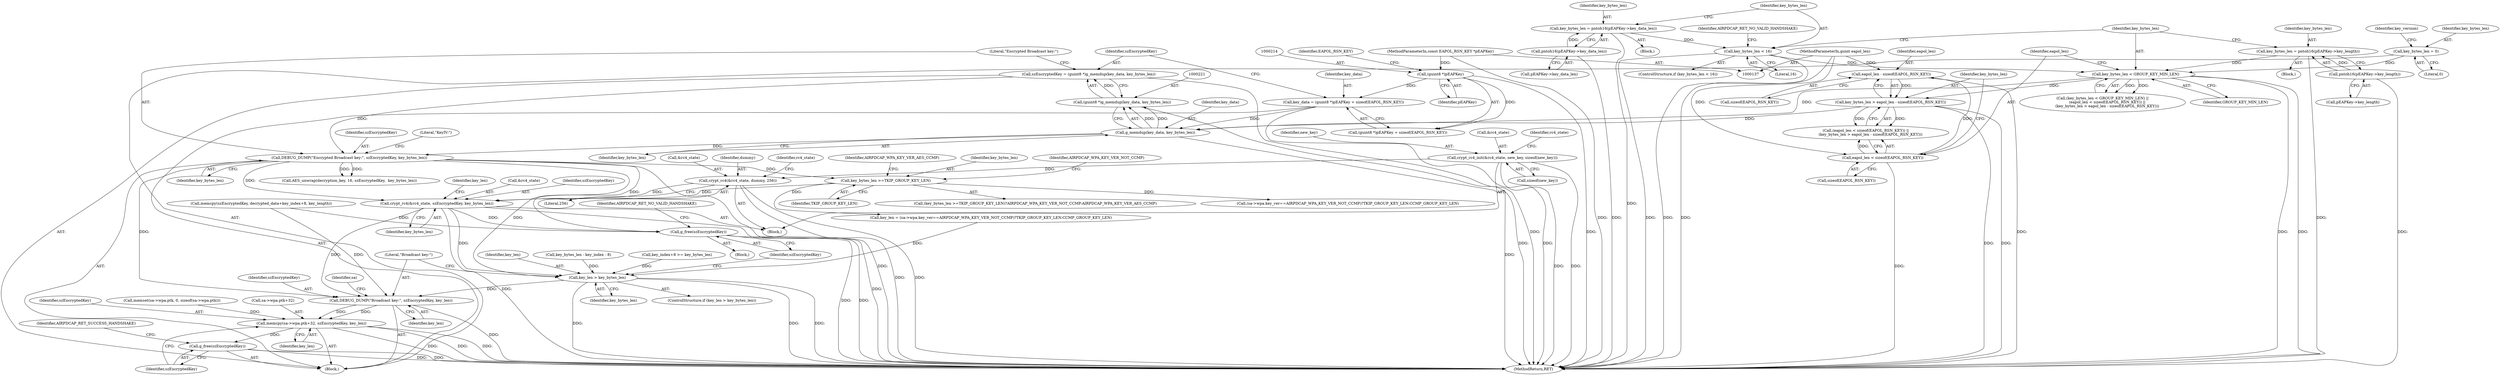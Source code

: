 digraph "0_wireshark_b6d838eebf4456192360654092e5587c5207f185@API" {
"1000303" [label="(Call,crypt_rc4(&rc4_state, szEncryptedKey, key_bytes_len))"];
"1000298" [label="(Call,crypt_rc4(&rc4_state, dummy, 256))"];
"1000292" [label="(Call,crypt_rc4_init(&rc4_state, new_key, sizeof(new_key)))"];
"1000225" [label="(Call,DEBUG_DUMP(\"Encrypted Broadcast key:\", szEncryptedKey, key_bytes_len))"];
"1000218" [label="(Call,szEncryptedKey = (guint8 *)g_memdup(key_data, key_bytes_len))"];
"1000220" [label="(Call,(guint8 *)g_memdup(key_data, key_bytes_len))"];
"1000222" [label="(Call,g_memdup(key_data, key_bytes_len))"];
"1000210" [label="(Call,key_data = (guint8 *)pEAPKey + sizeof(EAPOL_RSN_KEY))"];
"1000213" [label="(Call,(guint8 *)pEAPKey)"];
"1000138" [label="(MethodParameterIn,const EAPOL_RSN_KEY *pEAPKey)"];
"1000193" [label="(Call,key_bytes_len < GROUP_KEY_MIN_LEN)"];
"1000185" [label="(Call,key_bytes_len < 16)"];
"1000178" [label="(Call,key_bytes_len = pntoh16(pEAPKey->key_data_len))"];
"1000180" [label="(Call,pntoh16(pEAPKey->key_data_len))"];
"1000166" [label="(Call,key_bytes_len = pntoh16(pEAPKey->key_length))"];
"1000168" [label="(Call,pntoh16(pEAPKey->key_length))"];
"1000147" [label="(Call,key_bytes_len = 0)"];
"1000201" [label="(Call,key_bytes_len > eapol_len - sizeof(EAPOL_RSN_KEY))"];
"1000203" [label="(Call,eapol_len - sizeof(EAPOL_RSN_KEY))"];
"1000197" [label="(Call,eapol_len < sizeof(EAPOL_RSN_KEY))"];
"1000141" [label="(MethodParameterIn,guint eapol_len)"];
"1000271" [label="(Call,key_bytes_len >=TKIP_GROUP_KEY_LEN)"];
"1000485" [label="(Call,key_len > key_bytes_len)"];
"1000493" [label="(Call,DEBUG_DUMP(\"Broadcast key:\", szEncryptedKey, key_len))"];
"1000521" [label="(Call,memcpy(sa->wpa.ptk+32, szEncryptedKey, key_len))"];
"1000531" [label="(Call,g_free(szEncryptedKey))"];
"1000489" [label="(Call,g_free(szEncryptedKey))"];
"1000292" [label="(Call,crypt_rc4_init(&rc4_state, new_key, sizeof(new_key)))"];
"1000486" [label="(Identifier,key_len)"];
"1000220" [label="(Call,(guint8 *)g_memdup(key_data, key_bytes_len))"];
"1000186" [label="(Identifier,key_bytes_len)"];
"1000273" [label="(Identifier,TKIP_GROUP_KEY_LEN)"];
"1000522" [label="(Call,sa->wpa.ptk+32)"];
"1000212" [label="(Call,(guint8 *)pEAPKey + sizeof(EAPOL_RSN_KEY))"];
"1000270" [label="(Call,(key_bytes_len >=TKIP_GROUP_KEY_LEN)?AIRPDCAP_WPA_KEY_VER_NOT_CCMP:AIRPDCAP_WPA_KEY_VER_AES_CCMP)"];
"1000530" [label="(Identifier,key_len)"];
"1000487" [label="(Identifier,key_bytes_len)"];
"1000301" [label="(Identifier,dummy)"];
"1000213" [label="(Call,(guint8 *)pEAPKey)"];
"1000141" [label="(MethodParameterIn,guint eapol_len)"];
"1000210" [label="(Call,key_data = (guint8 *)pEAPKey + sizeof(EAPOL_RSN_KEY))"];
"1000219" [label="(Identifier,szEncryptedKey)"];
"1000271" [label="(Call,key_bytes_len >=TKIP_GROUP_KEY_LEN)"];
"1000494" [label="(Literal,\"Broadcast key:\")"];
"1000211" [label="(Identifier,key_data)"];
"1000217" [label="(Identifier,EAPOL_RSN_KEY)"];
"1000178" [label="(Call,key_bytes_len = pntoh16(pEAPKey->key_data_len))"];
"1000304" [label="(Call,&rc4_state)"];
"1000228" [label="(Identifier,key_bytes_len)"];
"1000275" [label="(Identifier,AIRPDCAP_WPA_KEY_VER_AES_CCMP)"];
"1000195" [label="(Identifier,GROUP_KEY_MIN_LEN)"];
"1000154" [label="(Identifier,key_version)"];
"1000179" [label="(Identifier,key_bytes_len)"];
"1000306" [label="(Identifier,szEncryptedKey)"];
"1000484" [label="(ControlStructure,if (key_len > key_bytes_len))"];
"1000227" [label="(Identifier,szEncryptedKey)"];
"1000495" [label="(Identifier,szEncryptedKey)"];
"1000473" [label="(Identifier,key_len)"];
"1000177" [label="(Block,)"];
"1000167" [label="(Identifier,key_bytes_len)"];
"1000215" [label="(Identifier,pEAPKey)"];
"1000496" [label="(Identifier,key_len)"];
"1000205" [label="(Call,sizeof(EAPOL_RSN_KEY))"];
"1000142" [label="(Block,)"];
"1000169" [label="(Call,pEAPKey->key_length)"];
"1000492" [label="(Identifier,AIRPDCAP_RET_NO_VALID_HANDSHAKE)"];
"1000488" [label="(Block,)"];
"1000489" [label="(Call,g_free(szEncryptedKey))"];
"1000168" [label="(Call,pntoh16(pEAPKey->key_length))"];
"1000423" [label="(Call,key_bytes_len - key_index - 8)"];
"1000149" [label="(Literal,0)"];
"1000272" [label="(Identifier,key_bytes_len)"];
"1000226" [label="(Literal,\"Encrypted Broadcast key:\")"];
"1000192" [label="(Call,(key_bytes_len < GROUP_KEY_MIN_LEN) ||\n        (eapol_len < sizeof(EAPOL_RSN_KEY)) ||\n        (key_bytes_len > eapol_len - sizeof(EAPOL_RSN_KEY)))"];
"1000260" [label="(Block,)"];
"1000521" [label="(Call,memcpy(sa->wpa.ptk+32, szEncryptedKey, key_len))"];
"1000296" [label="(Call,sizeof(new_key))"];
"1000224" [label="(Identifier,key_bytes_len)"];
"1000490" [label="(Identifier,szEncryptedKey)"];
"1000531" [label="(Call,g_free(szEncryptedKey))"];
"1000222" [label="(Call,g_memdup(key_data, key_bytes_len))"];
"1000303" [label="(Call,crypt_rc4(&rc4_state, szEncryptedKey, key_bytes_len))"];
"1000204" [label="(Identifier,eapol_len)"];
"1000485" [label="(Call,key_len > key_bytes_len)"];
"1000529" [label="(Identifier,szEncryptedKey)"];
"1000535" [label="(MethodReturn,RET)"];
"1000305" [label="(Identifier,rc4_state)"];
"1000190" [label="(Identifier,AIRPDCAP_RET_NO_VALID_HANDSHAKE)"];
"1000474" [label="(Call,(sa->wpa.key_ver==AIRPDCAP_WPA_KEY_VER_NOT_CCMP)?TKIP_GROUP_KEY_LEN:CCMP_GROUP_KEY_LEN)"];
"1000148" [label="(Identifier,key_bytes_len)"];
"1000147" [label="(Call,key_bytes_len = 0)"];
"1000299" [label="(Call,&rc4_state)"];
"1000230" [label="(Literal,\"KeyIV:\")"];
"1000320" [label="(Call,AES_unwrap(decryption_key, 16, szEncryptedKey,  key_bytes_len))"];
"1000300" [label="(Identifier,rc4_state)"];
"1000532" [label="(Identifier,szEncryptedKey)"];
"1000274" [label="(Identifier,AIRPDCAP_WPA_KEY_VER_NOT_CCMP)"];
"1000197" [label="(Call,eapol_len < sizeof(EAPOL_RSN_KEY))"];
"1000166" [label="(Call,key_bytes_len = pntoh16(pEAPKey->key_length))"];
"1000307" [label="(Identifier,key_bytes_len)"];
"1000198" [label="(Identifier,eapol_len)"];
"1000196" [label="(Call,(eapol_len < sizeof(EAPOL_RSN_KEY)) ||\n        (key_bytes_len > eapol_len - sizeof(EAPOL_RSN_KEY)))"];
"1000223" [label="(Identifier,key_data)"];
"1000194" [label="(Identifier,key_bytes_len)"];
"1000416" [label="(Call,key_index+8 >= key_bytes_len)"];
"1000180" [label="(Call,pntoh16(pEAPKey->key_data_len))"];
"1000225" [label="(Call,DEBUG_DUMP(\"Encrypted Broadcast key:\", szEncryptedKey, key_bytes_len))"];
"1000295" [label="(Identifier,new_key)"];
"1000499" [label="(Identifier,sa)"];
"1000165" [label="(Block,)"];
"1000184" [label="(ControlStructure,if (key_bytes_len < 16))"];
"1000138" [label="(MethodParameterIn,const EAPOL_RSN_KEY *pEAPKey)"];
"1000203" [label="(Call,eapol_len - sizeof(EAPOL_RSN_KEY))"];
"1000298" [label="(Call,crypt_rc4(&rc4_state, dummy, 256))"];
"1000472" [label="(Call,key_len = (sa->wpa.key_ver==AIRPDCAP_WPA_KEY_VER_NOT_CCMP)?TKIP_GROUP_KEY_LEN:CCMP_GROUP_KEY_LEN)"];
"1000508" [label="(Call,memset(sa->wpa.ptk, 0, sizeof(sa->wpa.ptk)))"];
"1000187" [label="(Literal,16)"];
"1000293" [label="(Call,&rc4_state)"];
"1000202" [label="(Identifier,key_bytes_len)"];
"1000493" [label="(Call,DEBUG_DUMP(\"Broadcast key:\", szEncryptedKey, key_len))"];
"1000201" [label="(Call,key_bytes_len > eapol_len - sizeof(EAPOL_RSN_KEY))"];
"1000218" [label="(Call,szEncryptedKey = (guint8 *)g_memdup(key_data, key_bytes_len))"];
"1000185" [label="(Call,key_bytes_len < 16)"];
"1000199" [label="(Call,sizeof(EAPOL_RSN_KEY))"];
"1000193" [label="(Call,key_bytes_len < GROUP_KEY_MIN_LEN)"];
"1000534" [label="(Identifier,AIRPDCAP_RET_SUCCESS_HANDSHAKE)"];
"1000435" [label="(Call,memcpy(szEncryptedKey, decrypted_data+key_index+8, key_length))"];
"1000302" [label="(Literal,256)"];
"1000181" [label="(Call,pEAPKey->key_data_len)"];
"1000303" -> "1000260"  [label="AST: "];
"1000303" -> "1000307"  [label="CFG: "];
"1000304" -> "1000303"  [label="AST: "];
"1000306" -> "1000303"  [label="AST: "];
"1000307" -> "1000303"  [label="AST: "];
"1000473" -> "1000303"  [label="CFG: "];
"1000303" -> "1000535"  [label="DDG: "];
"1000303" -> "1000535"  [label="DDG: "];
"1000298" -> "1000303"  [label="DDG: "];
"1000225" -> "1000303"  [label="DDG: "];
"1000271" -> "1000303"  [label="DDG: "];
"1000303" -> "1000485"  [label="DDG: "];
"1000303" -> "1000489"  [label="DDG: "];
"1000303" -> "1000493"  [label="DDG: "];
"1000298" -> "1000260"  [label="AST: "];
"1000298" -> "1000302"  [label="CFG: "];
"1000299" -> "1000298"  [label="AST: "];
"1000301" -> "1000298"  [label="AST: "];
"1000302" -> "1000298"  [label="AST: "];
"1000305" -> "1000298"  [label="CFG: "];
"1000298" -> "1000535"  [label="DDG: "];
"1000298" -> "1000535"  [label="DDG: "];
"1000292" -> "1000298"  [label="DDG: "];
"1000292" -> "1000260"  [label="AST: "];
"1000292" -> "1000296"  [label="CFG: "];
"1000293" -> "1000292"  [label="AST: "];
"1000295" -> "1000292"  [label="AST: "];
"1000296" -> "1000292"  [label="AST: "];
"1000300" -> "1000292"  [label="CFG: "];
"1000292" -> "1000535"  [label="DDG: "];
"1000292" -> "1000535"  [label="DDG: "];
"1000225" -> "1000142"  [label="AST: "];
"1000225" -> "1000228"  [label="CFG: "];
"1000226" -> "1000225"  [label="AST: "];
"1000227" -> "1000225"  [label="AST: "];
"1000228" -> "1000225"  [label="AST: "];
"1000230" -> "1000225"  [label="CFG: "];
"1000225" -> "1000535"  [label="DDG: "];
"1000218" -> "1000225"  [label="DDG: "];
"1000222" -> "1000225"  [label="DDG: "];
"1000225" -> "1000271"  [label="DDG: "];
"1000225" -> "1000320"  [label="DDG: "];
"1000225" -> "1000320"  [label="DDG: "];
"1000225" -> "1000485"  [label="DDG: "];
"1000225" -> "1000489"  [label="DDG: "];
"1000225" -> "1000493"  [label="DDG: "];
"1000218" -> "1000142"  [label="AST: "];
"1000218" -> "1000220"  [label="CFG: "];
"1000219" -> "1000218"  [label="AST: "];
"1000220" -> "1000218"  [label="AST: "];
"1000226" -> "1000218"  [label="CFG: "];
"1000218" -> "1000535"  [label="DDG: "];
"1000220" -> "1000218"  [label="DDG: "];
"1000220" -> "1000222"  [label="CFG: "];
"1000221" -> "1000220"  [label="AST: "];
"1000222" -> "1000220"  [label="AST: "];
"1000220" -> "1000535"  [label="DDG: "];
"1000222" -> "1000220"  [label="DDG: "];
"1000222" -> "1000220"  [label="DDG: "];
"1000222" -> "1000224"  [label="CFG: "];
"1000223" -> "1000222"  [label="AST: "];
"1000224" -> "1000222"  [label="AST: "];
"1000222" -> "1000535"  [label="DDG: "];
"1000210" -> "1000222"  [label="DDG: "];
"1000193" -> "1000222"  [label="DDG: "];
"1000201" -> "1000222"  [label="DDG: "];
"1000210" -> "1000142"  [label="AST: "];
"1000210" -> "1000212"  [label="CFG: "];
"1000211" -> "1000210"  [label="AST: "];
"1000212" -> "1000210"  [label="AST: "];
"1000219" -> "1000210"  [label="CFG: "];
"1000210" -> "1000535"  [label="DDG: "];
"1000213" -> "1000210"  [label="DDG: "];
"1000213" -> "1000212"  [label="AST: "];
"1000213" -> "1000215"  [label="CFG: "];
"1000214" -> "1000213"  [label="AST: "];
"1000215" -> "1000213"  [label="AST: "];
"1000217" -> "1000213"  [label="CFG: "];
"1000213" -> "1000535"  [label="DDG: "];
"1000213" -> "1000212"  [label="DDG: "];
"1000138" -> "1000213"  [label="DDG: "];
"1000138" -> "1000137"  [label="AST: "];
"1000138" -> "1000535"  [label="DDG: "];
"1000193" -> "1000192"  [label="AST: "];
"1000193" -> "1000195"  [label="CFG: "];
"1000194" -> "1000193"  [label="AST: "];
"1000195" -> "1000193"  [label="AST: "];
"1000198" -> "1000193"  [label="CFG: "];
"1000192" -> "1000193"  [label="CFG: "];
"1000193" -> "1000535"  [label="DDG: "];
"1000193" -> "1000535"  [label="DDG: "];
"1000193" -> "1000192"  [label="DDG: "];
"1000193" -> "1000192"  [label="DDG: "];
"1000185" -> "1000193"  [label="DDG: "];
"1000166" -> "1000193"  [label="DDG: "];
"1000147" -> "1000193"  [label="DDG: "];
"1000193" -> "1000201"  [label="DDG: "];
"1000185" -> "1000184"  [label="AST: "];
"1000185" -> "1000187"  [label="CFG: "];
"1000186" -> "1000185"  [label="AST: "];
"1000187" -> "1000185"  [label="AST: "];
"1000190" -> "1000185"  [label="CFG: "];
"1000194" -> "1000185"  [label="CFG: "];
"1000185" -> "1000535"  [label="DDG: "];
"1000185" -> "1000535"  [label="DDG: "];
"1000178" -> "1000185"  [label="DDG: "];
"1000178" -> "1000177"  [label="AST: "];
"1000178" -> "1000180"  [label="CFG: "];
"1000179" -> "1000178"  [label="AST: "];
"1000180" -> "1000178"  [label="AST: "];
"1000186" -> "1000178"  [label="CFG: "];
"1000178" -> "1000535"  [label="DDG: "];
"1000180" -> "1000178"  [label="DDG: "];
"1000180" -> "1000181"  [label="CFG: "];
"1000181" -> "1000180"  [label="AST: "];
"1000180" -> "1000535"  [label="DDG: "];
"1000166" -> "1000165"  [label="AST: "];
"1000166" -> "1000168"  [label="CFG: "];
"1000167" -> "1000166"  [label="AST: "];
"1000168" -> "1000166"  [label="AST: "];
"1000194" -> "1000166"  [label="CFG: "];
"1000166" -> "1000535"  [label="DDG: "];
"1000168" -> "1000166"  [label="DDG: "];
"1000168" -> "1000169"  [label="CFG: "];
"1000169" -> "1000168"  [label="AST: "];
"1000168" -> "1000535"  [label="DDG: "];
"1000147" -> "1000142"  [label="AST: "];
"1000147" -> "1000149"  [label="CFG: "];
"1000148" -> "1000147"  [label="AST: "];
"1000149" -> "1000147"  [label="AST: "];
"1000154" -> "1000147"  [label="CFG: "];
"1000201" -> "1000196"  [label="AST: "];
"1000201" -> "1000203"  [label="CFG: "];
"1000202" -> "1000201"  [label="AST: "];
"1000203" -> "1000201"  [label="AST: "];
"1000196" -> "1000201"  [label="CFG: "];
"1000201" -> "1000535"  [label="DDG: "];
"1000201" -> "1000535"  [label="DDG: "];
"1000201" -> "1000196"  [label="DDG: "];
"1000201" -> "1000196"  [label="DDG: "];
"1000203" -> "1000201"  [label="DDG: "];
"1000203" -> "1000205"  [label="CFG: "];
"1000204" -> "1000203"  [label="AST: "];
"1000205" -> "1000203"  [label="AST: "];
"1000203" -> "1000535"  [label="DDG: "];
"1000197" -> "1000203"  [label="DDG: "];
"1000141" -> "1000203"  [label="DDG: "];
"1000197" -> "1000196"  [label="AST: "];
"1000197" -> "1000199"  [label="CFG: "];
"1000198" -> "1000197"  [label="AST: "];
"1000199" -> "1000197"  [label="AST: "];
"1000202" -> "1000197"  [label="CFG: "];
"1000196" -> "1000197"  [label="CFG: "];
"1000197" -> "1000535"  [label="DDG: "];
"1000197" -> "1000196"  [label="DDG: "];
"1000141" -> "1000197"  [label="DDG: "];
"1000141" -> "1000137"  [label="AST: "];
"1000141" -> "1000535"  [label="DDG: "];
"1000271" -> "1000270"  [label="AST: "];
"1000271" -> "1000273"  [label="CFG: "];
"1000272" -> "1000271"  [label="AST: "];
"1000273" -> "1000271"  [label="AST: "];
"1000274" -> "1000271"  [label="CFG: "];
"1000275" -> "1000271"  [label="CFG: "];
"1000271" -> "1000472"  [label="DDG: "];
"1000271" -> "1000474"  [label="DDG: "];
"1000485" -> "1000484"  [label="AST: "];
"1000485" -> "1000487"  [label="CFG: "];
"1000486" -> "1000485"  [label="AST: "];
"1000487" -> "1000485"  [label="AST: "];
"1000490" -> "1000485"  [label="CFG: "];
"1000494" -> "1000485"  [label="CFG: "];
"1000485" -> "1000535"  [label="DDG: "];
"1000485" -> "1000535"  [label="DDG: "];
"1000485" -> "1000535"  [label="DDG: "];
"1000472" -> "1000485"  [label="DDG: "];
"1000416" -> "1000485"  [label="DDG: "];
"1000423" -> "1000485"  [label="DDG: "];
"1000485" -> "1000493"  [label="DDG: "];
"1000493" -> "1000142"  [label="AST: "];
"1000493" -> "1000496"  [label="CFG: "];
"1000494" -> "1000493"  [label="AST: "];
"1000495" -> "1000493"  [label="AST: "];
"1000496" -> "1000493"  [label="AST: "];
"1000499" -> "1000493"  [label="CFG: "];
"1000493" -> "1000535"  [label="DDG: "];
"1000435" -> "1000493"  [label="DDG: "];
"1000493" -> "1000521"  [label="DDG: "];
"1000493" -> "1000521"  [label="DDG: "];
"1000521" -> "1000142"  [label="AST: "];
"1000521" -> "1000530"  [label="CFG: "];
"1000522" -> "1000521"  [label="AST: "];
"1000529" -> "1000521"  [label="AST: "];
"1000530" -> "1000521"  [label="AST: "];
"1000532" -> "1000521"  [label="CFG: "];
"1000521" -> "1000535"  [label="DDG: "];
"1000521" -> "1000535"  [label="DDG: "];
"1000521" -> "1000535"  [label="DDG: "];
"1000508" -> "1000521"  [label="DDG: "];
"1000521" -> "1000531"  [label="DDG: "];
"1000531" -> "1000142"  [label="AST: "];
"1000531" -> "1000532"  [label="CFG: "];
"1000532" -> "1000531"  [label="AST: "];
"1000534" -> "1000531"  [label="CFG: "];
"1000531" -> "1000535"  [label="DDG: "];
"1000531" -> "1000535"  [label="DDG: "];
"1000489" -> "1000488"  [label="AST: "];
"1000489" -> "1000490"  [label="CFG: "];
"1000490" -> "1000489"  [label="AST: "];
"1000492" -> "1000489"  [label="CFG: "];
"1000489" -> "1000535"  [label="DDG: "];
"1000489" -> "1000535"  [label="DDG: "];
"1000435" -> "1000489"  [label="DDG: "];
}
